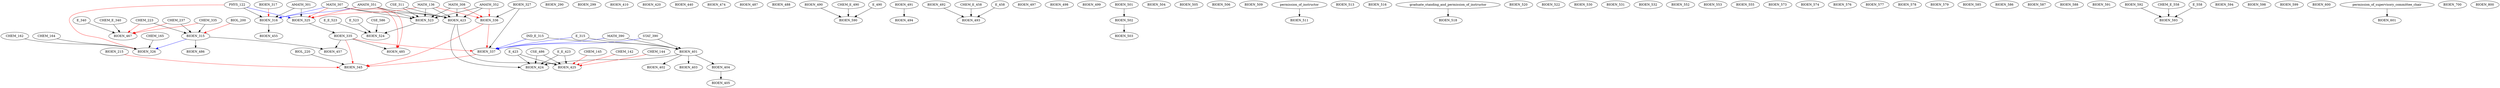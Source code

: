 digraph G {
    BIOEN_215;
    BIOEN_290;
    BIOEN_299;
    edge [color=black];
    CHEM_223 -> BIOEN_315;
    CHEM_237 -> BIOEN_315;
    CHEM_335 -> BIOEN_315;
    edge [color=red];
    BIOL_200 -> BIOEN_315;
    edge [color=black];
    AMATH_301 -> BIOEN_316;
    PHYS_122 -> BIOEN_316;
    edge [color=red];
    BIOEN_317 -> BIOEN_316;
    edge [color=blue];
    MATH_307 -> BIOEN_316;
    AMATH_351 -> BIOEN_316;
    BIOEN_317;
    edge [color=black];
    AMATH_301 -> BIOEN_325;
    edge [color=red];
    MATH_136 -> BIOEN_325;
    MATH_307 -> BIOEN_325;
    AMATH_351 -> BIOEN_325;
    edge [color=blue];
    PHYS_122 -> BIOEN_325;
    edge [color=black];
    CHEM_162 -> BIOEN_326;
    CHEM_164 -> BIOEN_326;
    CHEM_165 -> BIOEN_326;
    edge [color=red];
    PHYS_122 -> BIOEN_326;
    edge [color=blue];
    BIOEN_315 -> BIOEN_326;
    BIOEN_327;
    edge [color=black];
    BIOEN_325 -> BIOEN_335;
    edge [color=black];
    BIOEN_327 -> BIOEN_336;
    edge [color=red];
    MATH_136 -> BIOEN_336;
    MATH_308 -> BIOEN_336;
    AMATH_352 -> BIOEN_336;
    edge [color=black];
    BIOEN_327 -> BIOEN_337;
    edge [color=red];
    BIOEN_335 -> BIOEN_337;
    BIOEN_336 -> BIOEN_337;
    edge [color=blue];
    MATH_390 -> BIOEN_337;
    STAT_390 -> BIOEN_337;
    IND_E_315 -> BIOEN_337;
    E_315 -> BIOEN_337;
    edge [color=black];
    BIOL_220 -> BIOEN_345;
    edge [color=red];
    BIOEN_215 -> BIOEN_345;
    BIOEN_335 -> BIOEN_345;
    BIOEN_336 -> BIOEN_345;
    BIOEN_337 -> BIOEN_345;
    edge [color=black];
    MATH_390 -> BIOEN_401;
    STAT_390 -> BIOEN_401;
    IND_E_315 -> BIOEN_401;
    E_315 -> BIOEN_401;
    edge [color=black];
    BIOEN_401 -> BIOEN_402;
    edge [color=black];
    BIOEN_401 -> BIOEN_403;
    edge [color=black];
    BIOEN_401 -> BIOEN_404;
    edge [color=black];
    BIOEN_404 -> BIOEN_405;
    BIOEN_410;
    BIOEN_420;
    edge [color=black];
    MATH_136 -> BIOEN_423;
    MATH_307 -> BIOEN_423;
    AMATH_351 -> BIOEN_423;
    CSE_311 -> BIOEN_423;
    MATH_308 -> BIOEN_423;
    AMATH_352 -> BIOEN_423;
    edge [color=black];
    BIOEN_401 -> BIOEN_424;
    BIOEN_423 -> BIOEN_424;
    E_E_423 -> BIOEN_424;
    E_423 -> BIOEN_424;
    CSE_486 -> BIOEN_424;
    edge [color=black];
    BIOEN_423 -> BIOEN_425;
    E_E_423 -> BIOEN_425;
    E_423 -> BIOEN_425;
    CSE_486 -> BIOEN_425;
    edge [color=red];
    CHEM_142 -> BIOEN_425;
    CHEM_144 -> BIOEN_425;
    CHEM_145 -> BIOEN_425;
    BIOEN_440;
    edge [color=black];
    BIOEN_316 -> BIOEN_455;
    edge [color=black];
    BIOEN_315 -> BIOEN_457;
    BIOEN_335 -> BIOEN_457;
    edge [color=black];
    CHEM_E_340 -> BIOEN_467;
    E_340 -> BIOEN_467;
    edge [color=red];
    CHEM_223 -> BIOEN_467;
    CHEM_237 -> BIOEN_467;
    CHEM_335 -> BIOEN_467;
    BIOEN_474;
    edge [color=black];
    BIOEN_335 -> BIOEN_485;
    edge [color=red];
    AMATH_351 -> BIOEN_485;
    MATH_307 -> BIOEN_485;
    edge [color=black];
    BIOEN_315 -> BIOEN_486;
    BIOEN_487;
    BIOEN_488;
    BIOEN_490;
    BIOEN_491;
    BIOEN_492;
    edge [color=black];
    CHEM_E_458 -> BIOEN_493;
    E_458 -> BIOEN_493;
    BIOEN_492 -> BIOEN_493;
    edge [color=black];
    BIOEN_491 -> BIOEN_494;
    BIOEN_497;
    BIOEN_498;
    BIOEN_499;
    BIOEN_501;
    edge [color=black];
    BIOEN_501 -> BIOEN_502;
    edge [color=black];
    BIOEN_502 -> BIOEN_503;
    BIOEN_504;
    BIOEN_505;
    BIOEN_506;
    BIOEN_509;
    edge [color=black];
    permission_of_instructor -> BIOEN_511;
    BIOEN_513;
    BIOEN_516;
    edge [color=black];
    graduate_standing_and_permission_of_instructor -> BIOEN_518;
    BIOEN_520;
    BIOEN_522;
    edge [color=black];
    MATH_136 -> BIOEN_523;
    MATH_307 -> BIOEN_523;
    AMATH_351 -> BIOEN_523;
    CSE_311 -> BIOEN_523;
    MATH_308 -> BIOEN_523;
    AMATH_352 -> BIOEN_523;
    edge [color=black];
    BIOEN_523 -> BIOEN_524;
    E_E_523 -> BIOEN_524;
    E_523 -> BIOEN_524;
    CSE_586 -> BIOEN_524;
    BIOEN_530;
    BIOEN_531;
    BIOEN_532;
    BIOEN_552;
    BIOEN_553;
    BIOEN_555;
    BIOEN_573;
    BIOEN_574;
    BIOEN_576;
    BIOEN_577;
    BIOEN_578;
    BIOEN_579;
    BIOEN_585;
    BIOEN_586;
    BIOEN_587;
    BIOEN_588;
    edge [color=black];
    BIOEN_490 -> BIOEN_590;
    CHEM_E_490 -> BIOEN_590;
    E_490 -> BIOEN_590;
    BIOEN_591;
    BIOEN_592;
    edge [color=black];
    CHEM_E_558 -> BIOEN_593;
    E_558 -> BIOEN_593;
    BIOEN_592 -> BIOEN_593;
    BIOEN_594;
    BIOEN_598;
    BIOEN_599;
    BIOEN_600;
    edge [color=black];
    permission_of_supervisory_committee_chair -> BIOEN_601;
    BIOEN_700;
    BIOEN_800;
}
